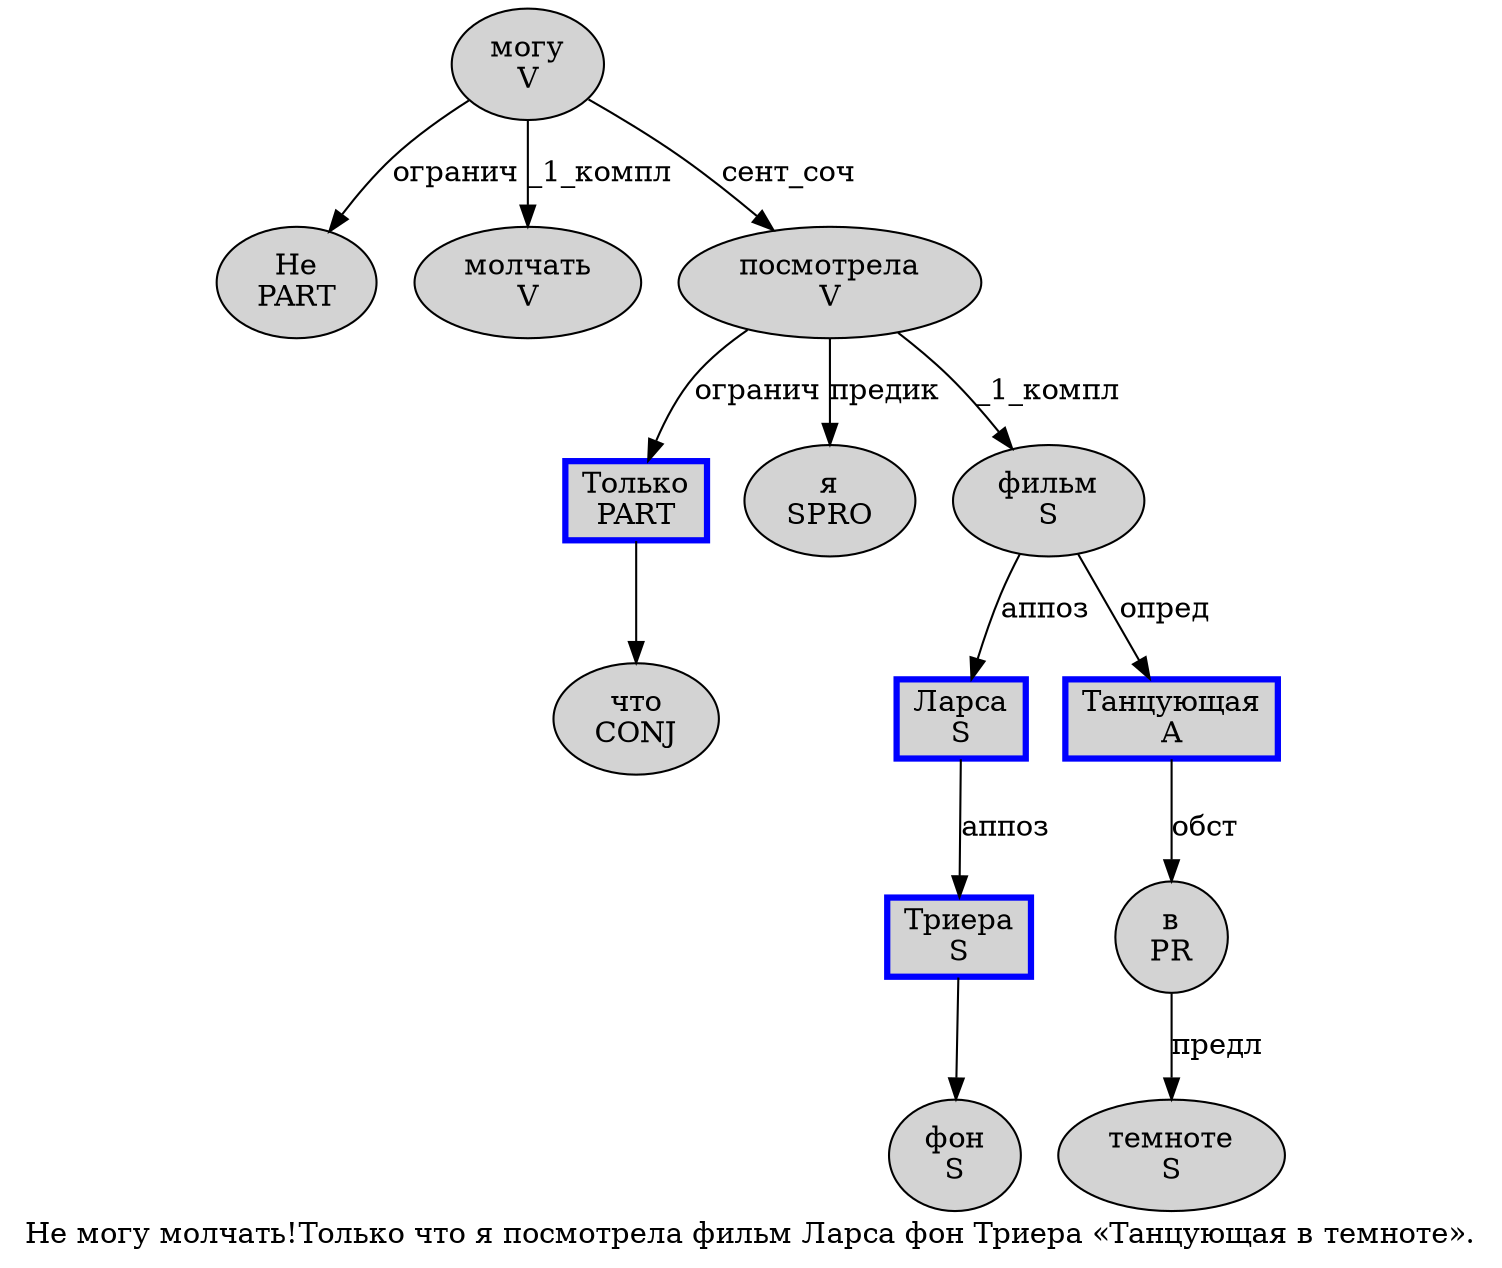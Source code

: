 digraph SENTENCE_799 {
	graph [label="Не могу молчать!Только что я посмотрела фильм Ларса фон Триера «Танцующая в темноте»."]
	node [style=filled]
		0 [label="Не
PART" color="" fillcolor=lightgray penwidth=1 shape=ellipse]
		1 [label="могу
V" color="" fillcolor=lightgray penwidth=1 shape=ellipse]
		2 [label="молчать
V" color="" fillcolor=lightgray penwidth=1 shape=ellipse]
		4 [label="Только
PART" color=blue fillcolor=lightgray penwidth=3 shape=box]
		5 [label="что
CONJ" color="" fillcolor=lightgray penwidth=1 shape=ellipse]
		6 [label="я
SPRO" color="" fillcolor=lightgray penwidth=1 shape=ellipse]
		7 [label="посмотрела
V" color="" fillcolor=lightgray penwidth=1 shape=ellipse]
		8 [label="фильм
S" color="" fillcolor=lightgray penwidth=1 shape=ellipse]
		9 [label="Ларса
S" color=blue fillcolor=lightgray penwidth=3 shape=box]
		10 [label="фон
S" color="" fillcolor=lightgray penwidth=1 shape=ellipse]
		11 [label="Триера
S" color=blue fillcolor=lightgray penwidth=3 shape=box]
		13 [label="Танцующая
A" color=blue fillcolor=lightgray penwidth=3 shape=box]
		14 [label="в
PR" color="" fillcolor=lightgray penwidth=1 shape=ellipse]
		15 [label="темноте
S" color="" fillcolor=lightgray penwidth=1 shape=ellipse]
			7 -> 4 [label="огранич"]
			7 -> 6 [label="предик"]
			7 -> 8 [label="_1_компл"]
			9 -> 11 [label="аппоз"]
			4 -> 5
			8 -> 9 [label="аппоз"]
			8 -> 13 [label="опред"]
			11 -> 10
			13 -> 14 [label="обст"]
			1 -> 0 [label="огранич"]
			1 -> 2 [label="_1_компл"]
			1 -> 7 [label="сент_соч"]
			14 -> 15 [label="предл"]
}